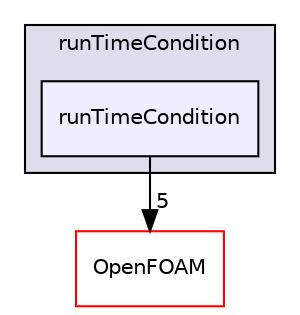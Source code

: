 digraph "src/functionObjects/utilities/runTimeControl/runTimeCondition/runTimeCondition" {
  bgcolor=transparent;
  compound=true
  node [ fontsize="10", fontname="Helvetica"];
  edge [ labelfontsize="10", labelfontname="Helvetica"];
  subgraph clusterdir_580354f5e34525023f59f0d894ed39c6 {
    graph [ bgcolor="#ddddee", pencolor="black", label="runTimeCondition" fontname="Helvetica", fontsize="10", URL="dir_580354f5e34525023f59f0d894ed39c6.html"]
  dir_517c7e5b35d6f3cee03179c34a783033 [shape=box, label="runTimeCondition", style="filled", fillcolor="#eeeeff", pencolor="black", URL="dir_517c7e5b35d6f3cee03179c34a783033.html"];
  }
  dir_c5473ff19b20e6ec4dfe5c310b3778a8 [shape=box label="OpenFOAM" color="red" URL="dir_c5473ff19b20e6ec4dfe5c310b3778a8.html"];
  dir_517c7e5b35d6f3cee03179c34a783033->dir_c5473ff19b20e6ec4dfe5c310b3778a8 [headlabel="5", labeldistance=1.5 headhref="dir_001380_002151.html"];
}
